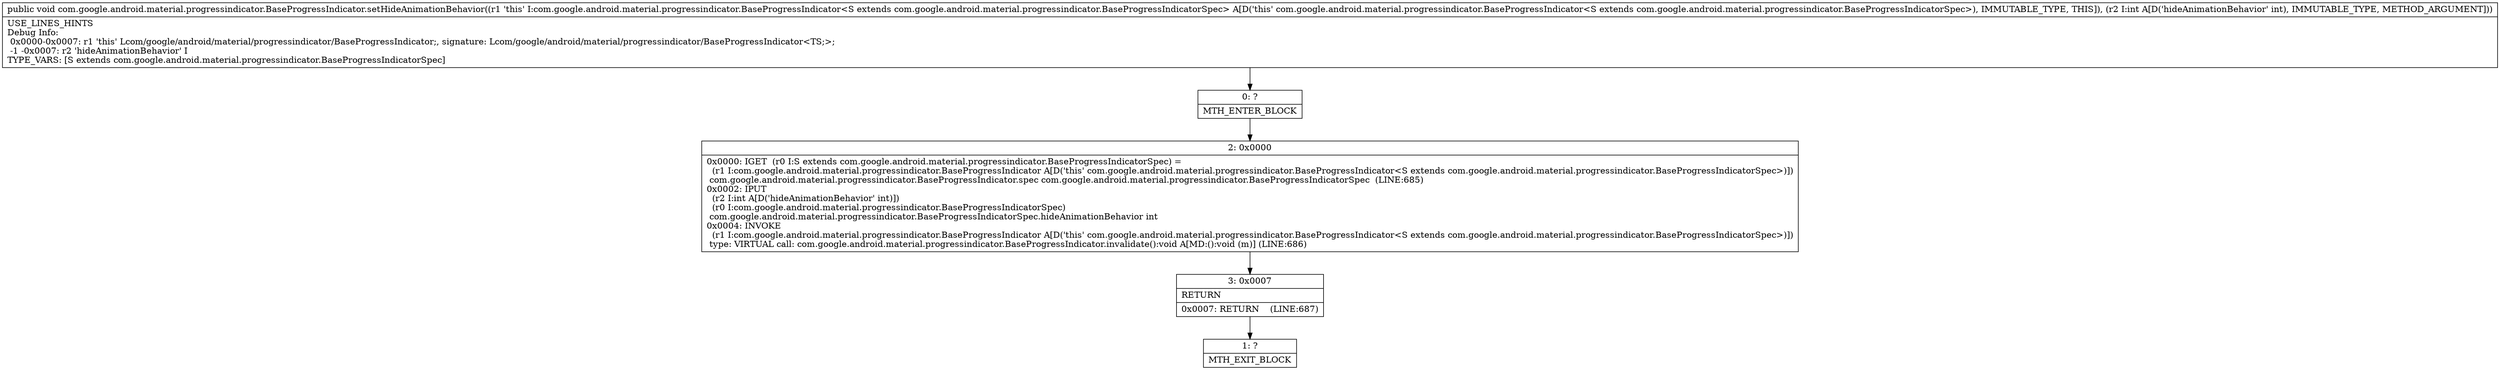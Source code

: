 digraph "CFG forcom.google.android.material.progressindicator.BaseProgressIndicator.setHideAnimationBehavior(I)V" {
Node_0 [shape=record,label="{0\:\ ?|MTH_ENTER_BLOCK\l}"];
Node_2 [shape=record,label="{2\:\ 0x0000|0x0000: IGET  (r0 I:S extends com.google.android.material.progressindicator.BaseProgressIndicatorSpec) = \l  (r1 I:com.google.android.material.progressindicator.BaseProgressIndicator A[D('this' com.google.android.material.progressindicator.BaseProgressIndicator\<S extends com.google.android.material.progressindicator.BaseProgressIndicatorSpec\>)])\l com.google.android.material.progressindicator.BaseProgressIndicator.spec com.google.android.material.progressindicator.BaseProgressIndicatorSpec  (LINE:685)\l0x0002: IPUT  \l  (r2 I:int A[D('hideAnimationBehavior' int)])\l  (r0 I:com.google.android.material.progressindicator.BaseProgressIndicatorSpec)\l com.google.android.material.progressindicator.BaseProgressIndicatorSpec.hideAnimationBehavior int \l0x0004: INVOKE  \l  (r1 I:com.google.android.material.progressindicator.BaseProgressIndicator A[D('this' com.google.android.material.progressindicator.BaseProgressIndicator\<S extends com.google.android.material.progressindicator.BaseProgressIndicatorSpec\>)])\l type: VIRTUAL call: com.google.android.material.progressindicator.BaseProgressIndicator.invalidate():void A[MD:():void (m)] (LINE:686)\l}"];
Node_3 [shape=record,label="{3\:\ 0x0007|RETURN\l|0x0007: RETURN    (LINE:687)\l}"];
Node_1 [shape=record,label="{1\:\ ?|MTH_EXIT_BLOCK\l}"];
MethodNode[shape=record,label="{public void com.google.android.material.progressindicator.BaseProgressIndicator.setHideAnimationBehavior((r1 'this' I:com.google.android.material.progressindicator.BaseProgressIndicator\<S extends com.google.android.material.progressindicator.BaseProgressIndicatorSpec\> A[D('this' com.google.android.material.progressindicator.BaseProgressIndicator\<S extends com.google.android.material.progressindicator.BaseProgressIndicatorSpec\>), IMMUTABLE_TYPE, THIS]), (r2 I:int A[D('hideAnimationBehavior' int), IMMUTABLE_TYPE, METHOD_ARGUMENT]))  | USE_LINES_HINTS\lDebug Info:\l  0x0000\-0x0007: r1 'this' Lcom\/google\/android\/material\/progressindicator\/BaseProgressIndicator;, signature: Lcom\/google\/android\/material\/progressindicator\/BaseProgressIndicator\<TS;\>;\l  \-1 \-0x0007: r2 'hideAnimationBehavior' I\lTYPE_VARS: [S extends com.google.android.material.progressindicator.BaseProgressIndicatorSpec]\l}"];
MethodNode -> Node_0;Node_0 -> Node_2;
Node_2 -> Node_3;
Node_3 -> Node_1;
}

